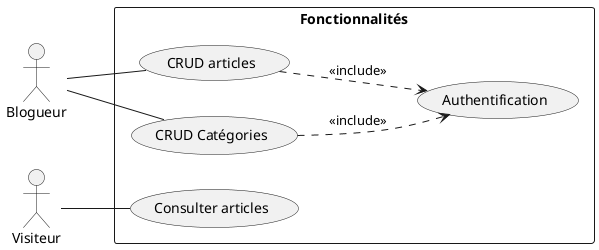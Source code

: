 @startuml
left to right direction
actor "Blogueur" as fc

actor "Visiteur" as visiteur
rectangle "Fonctionnalités" {
  usecase "CRUD articles" as UC1
  usecase "CRUD Catégories" as UC2 
  usecase "Consulter articles" as UC3
usecase "Authentification" as UC4

  

}
fc -- UC1
visiteur -- UC3

fc -- UC2

   UC2 .-> UC4 : << include >>
    UC1 .-> UC4 : << include >>



@enduml
